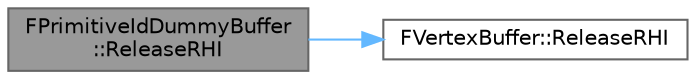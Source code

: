 digraph "FPrimitiveIdDummyBuffer::ReleaseRHI"
{
 // INTERACTIVE_SVG=YES
 // LATEX_PDF_SIZE
  bgcolor="transparent";
  edge [fontname=Helvetica,fontsize=10,labelfontname=Helvetica,labelfontsize=10];
  node [fontname=Helvetica,fontsize=10,shape=box,height=0.2,width=0.4];
  rankdir="LR";
  Node1 [id="Node000001",label="FPrimitiveIdDummyBuffer\l::ReleaseRHI",height=0.2,width=0.4,color="gray40", fillcolor="grey60", style="filled", fontcolor="black",tooltip="Releases the RHI resources used by this resource."];
  Node1 -> Node2 [id="edge1_Node000001_Node000002",color="steelblue1",style="solid",tooltip=" "];
  Node2 [id="Node000002",label="FVertexBuffer::ReleaseRHI",height=0.2,width=0.4,color="grey40", fillcolor="white", style="filled",URL="$d6/dfc/classFVertexBuffer.html#a6cf73e4fc6f4deecd68a9de2e61954bf",tooltip="Releases the RHI resources used by this resource."];
}
